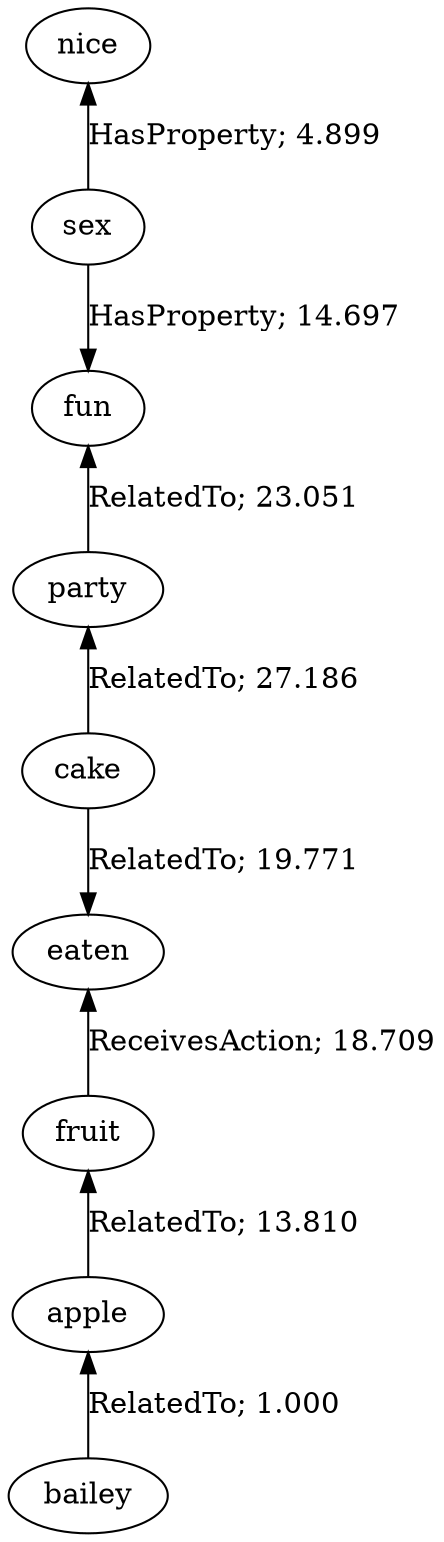 // The path the concepts from "nice" to "bailey".Path Length: 8; Weight Sum: 123.12233636045272; Average Weight: 15.39029204505659
digraph "9_a---nice-bailey---PLen8_WSum123.122_WAvg15.390" {
	0 [label=nice]
	1 [label=sex]
	2 [label=fun]
	3 [label=party]
	4 [label=cake]
	5 [label=eaten]
	6 [label=fruit]
	7 [label=apple]
	8 [label=bailey]
	0 -> 1 [label="HasProperty; 4.899" dir=back weight=4.899]
	1 -> 2 [label="HasProperty; 14.697" dir=forward weight=14.697]
	2 -> 3 [label="RelatedTo; 23.051" dir=back weight=23.051]
	3 -> 4 [label="RelatedTo; 27.186" dir=back weight=27.186]
	4 -> 5 [label="RelatedTo; 19.771" dir=forward weight=19.771]
	5 -> 6 [label="ReceivesAction; 18.709" dir=back weight=18.709]
	6 -> 7 [label="RelatedTo; 13.810" dir=back weight=13.810]
	7 -> 8 [label="RelatedTo; 1.000" dir=back weight=1.000]
}

